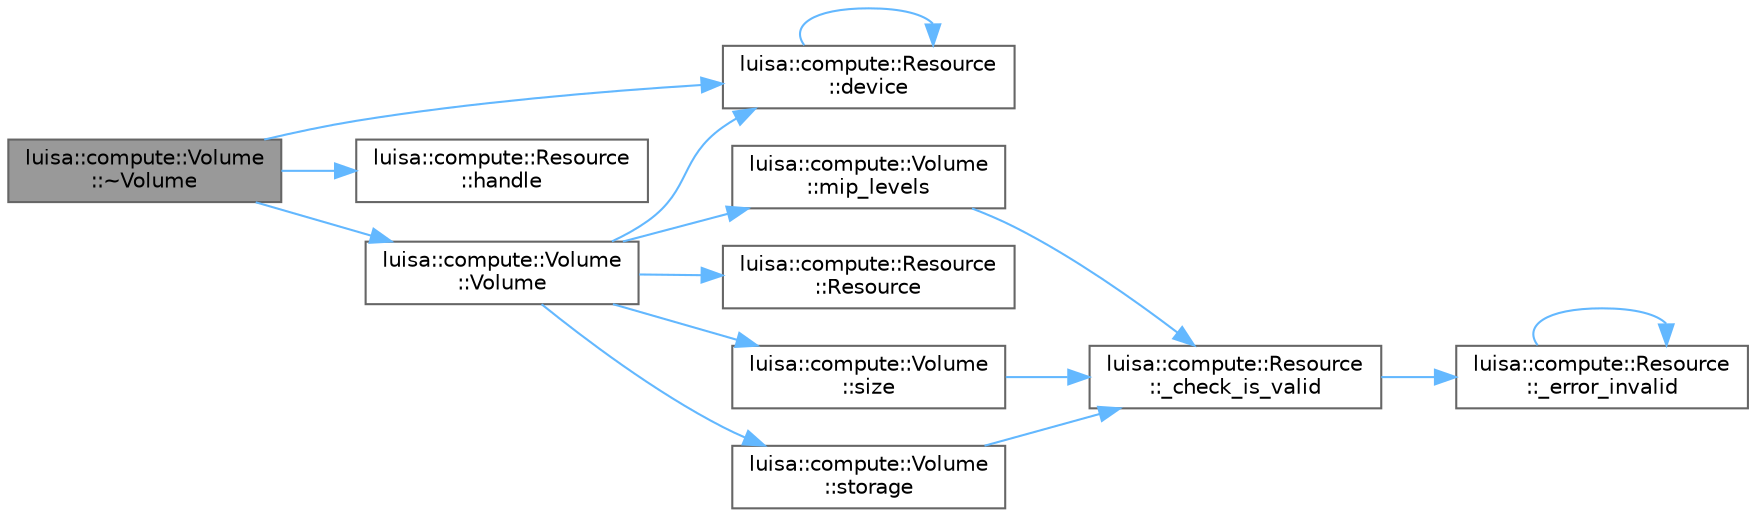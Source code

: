digraph "luisa::compute::Volume::~Volume"
{
 // LATEX_PDF_SIZE
  bgcolor="transparent";
  edge [fontname=Helvetica,fontsize=10,labelfontname=Helvetica,labelfontsize=10];
  node [fontname=Helvetica,fontsize=10,shape=box,height=0.2,width=0.4];
  rankdir="LR";
  Node1 [id="Node000001",label="luisa::compute::Volume\l::~Volume",height=0.2,width=0.4,color="gray40", fillcolor="grey60", style="filled", fontcolor="black",tooltip=" "];
  Node1 -> Node2 [id="edge15_Node000001_Node000002",color="steelblue1",style="solid",tooltip=" "];
  Node2 [id="Node000002",label="luisa::compute::Resource\l::device",height=0.2,width=0.4,color="grey40", fillcolor="white", style="filled",URL="$classluisa_1_1compute_1_1_resource.html#a80d70cb175660af12e01637de33f32bc",tooltip=" "];
  Node2 -> Node2 [id="edge16_Node000002_Node000002",color="steelblue1",style="solid",tooltip=" "];
  Node1 -> Node3 [id="edge17_Node000001_Node000003",color="steelblue1",style="solid",tooltip=" "];
  Node3 [id="Node000003",label="luisa::compute::Resource\l::handle",height=0.2,width=0.4,color="grey40", fillcolor="white", style="filled",URL="$classluisa_1_1compute_1_1_resource.html#a00d6db28ea14237c5c3ee4f3c1afbd46",tooltip=" "];
  Node1 -> Node4 [id="edge18_Node000001_Node000004",color="steelblue1",style="solid",tooltip=" "];
  Node4 [id="Node000004",label="luisa::compute::Volume\l::Volume",height=0.2,width=0.4,color="grey40", fillcolor="white", style="filled",URL="$classluisa_1_1compute_1_1_volume.html#a6ef9512bcf233ada7344028698cf9075",tooltip=" "];
  Node4 -> Node2 [id="edge19_Node000004_Node000002",color="steelblue1",style="solid",tooltip=" "];
  Node4 -> Node5 [id="edge20_Node000004_Node000005",color="steelblue1",style="solid",tooltip=" "];
  Node5 [id="Node000005",label="luisa::compute::Volume\l::mip_levels",height=0.2,width=0.4,color="grey40", fillcolor="white", style="filled",URL="$classluisa_1_1compute_1_1_volume.html#a4d52647b42f1ee5817c47c2e1af38078",tooltip=" "];
  Node5 -> Node6 [id="edge21_Node000005_Node000006",color="steelblue1",style="solid",tooltip=" "];
  Node6 [id="Node000006",label="luisa::compute::Resource\l::_check_is_valid",height=0.2,width=0.4,color="grey40", fillcolor="white", style="filled",URL="$classluisa_1_1compute_1_1_resource.html#acd4eeb601dbaa644497541380a30c9aa",tooltip=" "];
  Node6 -> Node7 [id="edge22_Node000006_Node000007",color="steelblue1",style="solid",tooltip=" "];
  Node7 [id="Node000007",label="luisa::compute::Resource\l::_error_invalid",height=0.2,width=0.4,color="grey40", fillcolor="white", style="filled",URL="$classluisa_1_1compute_1_1_resource.html#a98f3cf67e789cf526dce15ddbaf4b949",tooltip=" "];
  Node7 -> Node7 [id="edge23_Node000007_Node000007",color="steelblue1",style="solid",tooltip=" "];
  Node4 -> Node8 [id="edge24_Node000004_Node000008",color="steelblue1",style="solid",tooltip=" "];
  Node8 [id="Node000008",label="luisa::compute::Resource\l::Resource",height=0.2,width=0.4,color="grey40", fillcolor="white", style="filled",URL="$classluisa_1_1compute_1_1_resource.html#ad04c9df5461ad463bc3bfa340590a61a",tooltip=" "];
  Node4 -> Node9 [id="edge25_Node000004_Node000009",color="steelblue1",style="solid",tooltip=" "];
  Node9 [id="Node000009",label="luisa::compute::Volume\l::size",height=0.2,width=0.4,color="grey40", fillcolor="white", style="filled",URL="$classluisa_1_1compute_1_1_volume.html#a9f3e827d40abeda9cd05f183f62c4292",tooltip=" "];
  Node9 -> Node6 [id="edge26_Node000009_Node000006",color="steelblue1",style="solid",tooltip=" "];
  Node4 -> Node10 [id="edge27_Node000004_Node000010",color="steelblue1",style="solid",tooltip=" "];
  Node10 [id="Node000010",label="luisa::compute::Volume\l::storage",height=0.2,width=0.4,color="grey40", fillcolor="white", style="filled",URL="$classluisa_1_1compute_1_1_volume.html#af6c3fcf976dc4034f3155a69c7406318",tooltip=" "];
  Node10 -> Node6 [id="edge28_Node000010_Node000006",color="steelblue1",style="solid",tooltip=" "];
}
